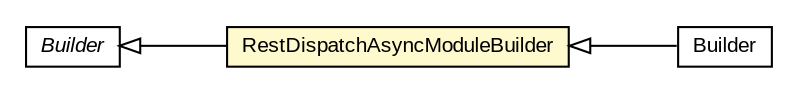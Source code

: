 #!/usr/local/bin/dot
#
# Class diagram 
# Generated by UMLGraph version R5_6-24-gf6e263 (http://www.umlgraph.org/)
#

digraph G {
	edge [fontname="arial",fontsize=10,labelfontname="arial",labelfontsize=10];
	node [fontname="arial",fontsize=10,shape=plaintext];
	nodesep=0.25;
	ranksep=0.5;
	rankdir=LR;
	// com.gwtplatform.dispatch.client.gin.AbstractDispatchAsyncModule.Builder
	c455014 [label=<<table title="com.gwtplatform.dispatch.client.gin.AbstractDispatchAsyncModule.Builder" border="0" cellborder="1" cellspacing="0" cellpadding="2" port="p" href="../../../client/gin/AbstractDispatchAsyncModule.Builder.html">
		<tr><td><table border="0" cellspacing="0" cellpadding="1">
<tr><td align="center" balign="center"><font face="arial italic"> Builder </font></td></tr>
		</table></td></tr>
		</table>>, URL="../../../client/gin/AbstractDispatchAsyncModule.Builder.html", fontname="arial", fontcolor="black", fontsize=10.0];
	// com.gwtplatform.dispatch.rest.client.gin.RestDispatchAsyncModuleBuilder
	c455260 [label=<<table title="com.gwtplatform.dispatch.rest.client.gin.RestDispatchAsyncModuleBuilder" border="0" cellborder="1" cellspacing="0" cellpadding="2" port="p" bgcolor="lemonChiffon" href="./RestDispatchAsyncModuleBuilder.html">
		<tr><td><table border="0" cellspacing="0" cellpadding="1">
<tr><td align="center" balign="center"> RestDispatchAsyncModuleBuilder </td></tr>
		</table></td></tr>
		</table>>, URL="./RestDispatchAsyncModuleBuilder.html", fontname="arial", fontcolor="black", fontsize=10.0];
	// com.gwtplatform.dispatch.rest.client.gin.RestDispatchAsyncModule.Builder
	c455262 [label=<<table title="com.gwtplatform.dispatch.rest.client.gin.RestDispatchAsyncModule.Builder" border="0" cellborder="1" cellspacing="0" cellpadding="2" port="p" href="./RestDispatchAsyncModule.Builder.html">
		<tr><td><table border="0" cellspacing="0" cellpadding="1">
<tr><td align="center" balign="center"> Builder </td></tr>
		</table></td></tr>
		</table>>, URL="./RestDispatchAsyncModule.Builder.html", fontname="arial", fontcolor="black", fontsize=10.0];
	//com.gwtplatform.dispatch.rest.client.gin.RestDispatchAsyncModuleBuilder extends com.gwtplatform.dispatch.client.gin.AbstractDispatchAsyncModule.Builder
	c455014:p -> c455260:p [dir=back,arrowtail=empty];
	//com.gwtplatform.dispatch.rest.client.gin.RestDispatchAsyncModule.Builder extends com.gwtplatform.dispatch.rest.client.gin.RestDispatchAsyncModuleBuilder
	c455260:p -> c455262:p [dir=back,arrowtail=empty];
}

